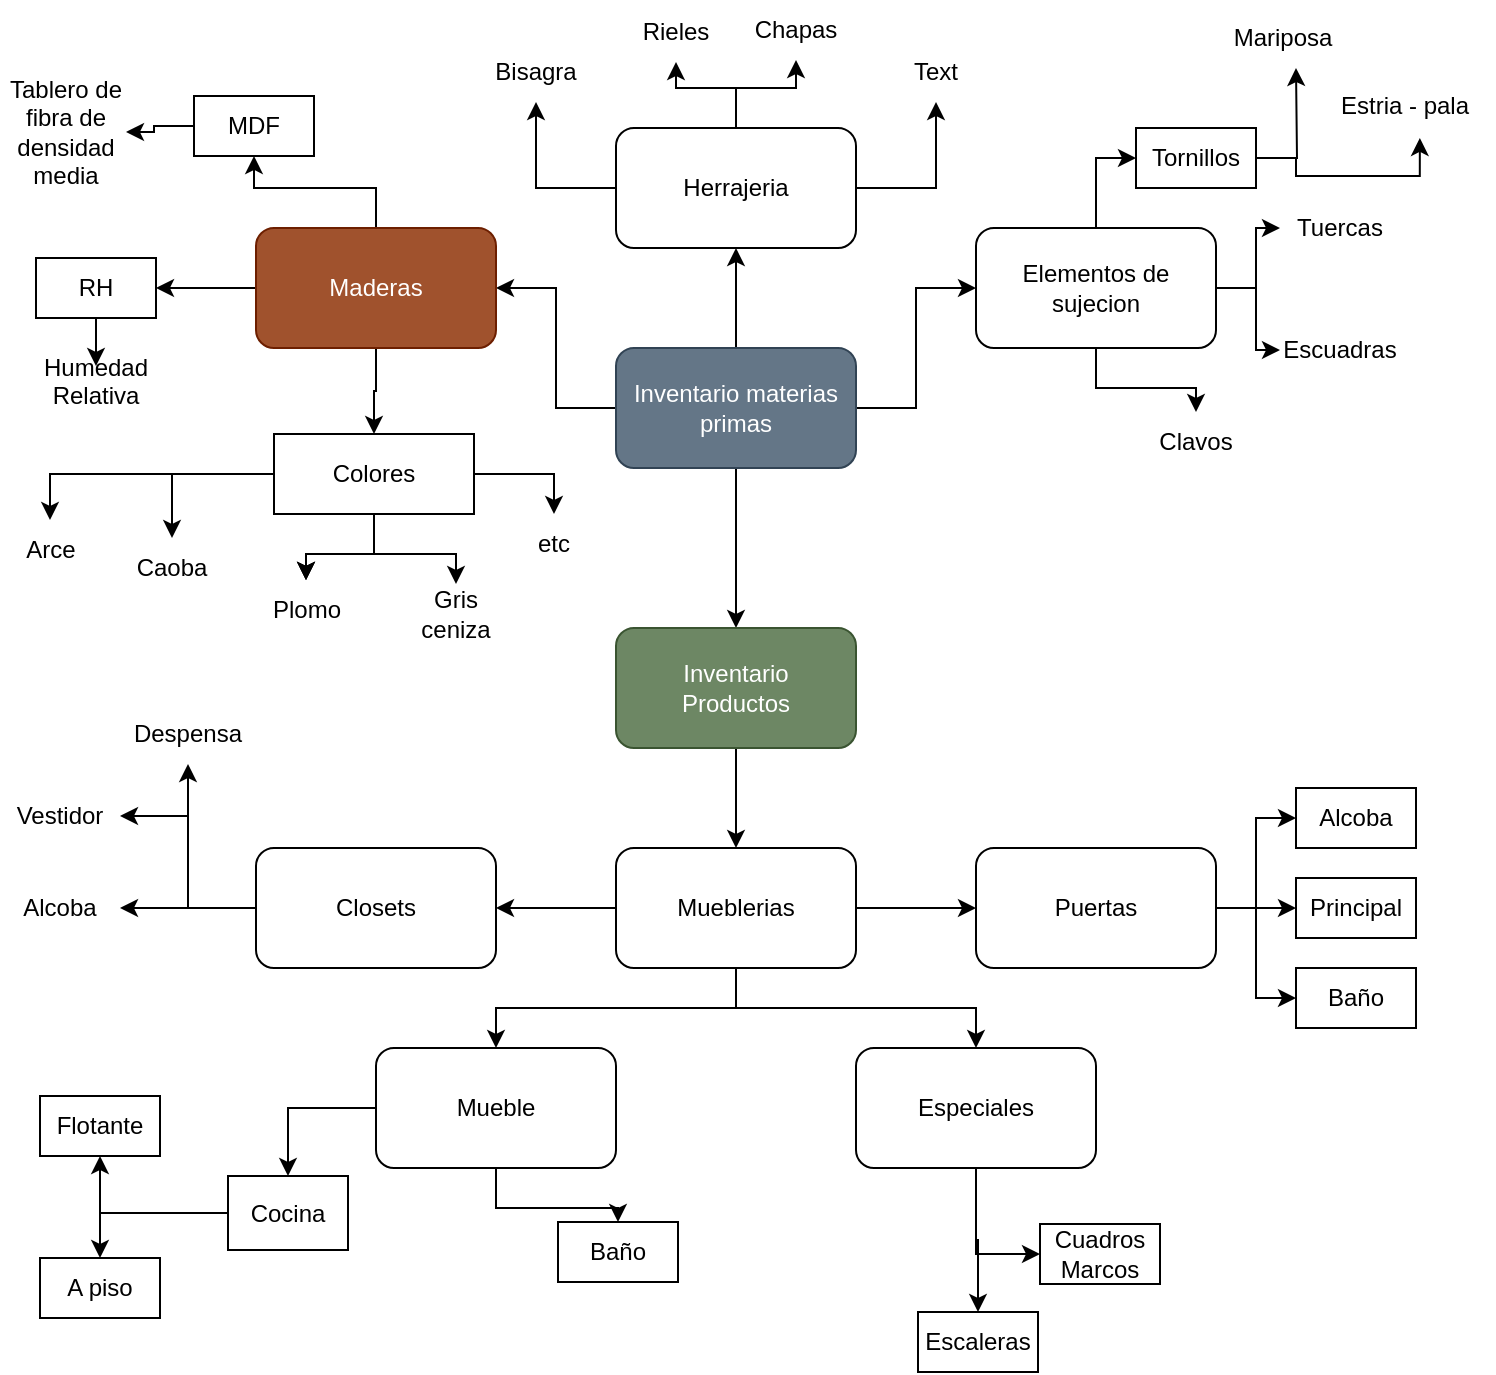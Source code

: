 <mxfile version="21.4.0" type="github">
  <diagram id="C5RBs43oDa-KdzZeNtuy" name="Page-1">
    <mxGraphModel dx="1134" dy="551" grid="1" gridSize="10" guides="1" tooltips="1" connect="1" arrows="1" fold="1" page="1" pageScale="1" pageWidth="827" pageHeight="1169" math="0" shadow="0">
      <root>
        <mxCell id="WIyWlLk6GJQsqaUBKTNV-0" />
        <mxCell id="WIyWlLk6GJQsqaUBKTNV-1" parent="WIyWlLk6GJQsqaUBKTNV-0" />
        <mxCell id="c_pt0YBGKiUtGB9aewrk-6" value="" style="edgeStyle=orthogonalEdgeStyle;rounded=0;orthogonalLoop=1;jettySize=auto;html=1;" parent="WIyWlLk6GJQsqaUBKTNV-1" source="c_pt0YBGKiUtGB9aewrk-4" target="c_pt0YBGKiUtGB9aewrk-5" edge="1">
          <mxGeometry relative="1" as="geometry" />
        </mxCell>
        <mxCell id="c_pt0YBGKiUtGB9aewrk-12" style="edgeStyle=orthogonalEdgeStyle;rounded=0;orthogonalLoop=1;jettySize=auto;html=1;" parent="WIyWlLk6GJQsqaUBKTNV-1" source="c_pt0YBGKiUtGB9aewrk-4" target="c_pt0YBGKiUtGB9aewrk-18" edge="1">
          <mxGeometry relative="1" as="geometry">
            <mxPoint x="200" y="230" as="targetPoint" />
          </mxGeometry>
        </mxCell>
        <mxCell id="c_pt0YBGKiUtGB9aewrk-13" style="edgeStyle=orthogonalEdgeStyle;rounded=0;orthogonalLoop=1;jettySize=auto;html=1;" parent="WIyWlLk6GJQsqaUBKTNV-1" source="c_pt0YBGKiUtGB9aewrk-4" target="c_pt0YBGKiUtGB9aewrk-14" edge="1">
          <mxGeometry relative="1" as="geometry">
            <mxPoint x="560" y="230" as="targetPoint" />
          </mxGeometry>
        </mxCell>
        <mxCell id="c_pt0YBGKiUtGB9aewrk-16" style="edgeStyle=orthogonalEdgeStyle;rounded=0;orthogonalLoop=1;jettySize=auto;html=1;" parent="WIyWlLk6GJQsqaUBKTNV-1" source="c_pt0YBGKiUtGB9aewrk-4" target="c_pt0YBGKiUtGB9aewrk-17" edge="1">
          <mxGeometry relative="1" as="geometry">
            <mxPoint x="380" y="180" as="targetPoint" />
          </mxGeometry>
        </mxCell>
        <mxCell id="c_pt0YBGKiUtGB9aewrk-4" value="Inventario materias primas" style="rounded=1;whiteSpace=wrap;html=1;fillColor=#647687;fontColor=#ffffff;strokeColor=#314354;" parent="WIyWlLk6GJQsqaUBKTNV-1" vertex="1">
          <mxGeometry x="320" y="260" width="120" height="60" as="geometry" />
        </mxCell>
        <mxCell id="c_pt0YBGKiUtGB9aewrk-7" style="edgeStyle=orthogonalEdgeStyle;rounded=0;orthogonalLoop=1;jettySize=auto;html=1;" parent="WIyWlLk6GJQsqaUBKTNV-1" source="c_pt0YBGKiUtGB9aewrk-5" target="c_pt0YBGKiUtGB9aewrk-19" edge="1">
          <mxGeometry relative="1" as="geometry">
            <mxPoint x="380" y="540" as="targetPoint" />
          </mxGeometry>
        </mxCell>
        <mxCell id="c_pt0YBGKiUtGB9aewrk-5" value="&lt;div&gt;Inventario&lt;/div&gt;&lt;div&gt;Productos&lt;br&gt;&lt;/div&gt;" style="whiteSpace=wrap;html=1;rounded=1;fillColor=#6d8764;fontColor=#ffffff;strokeColor=#3A5431;" parent="WIyWlLk6GJQsqaUBKTNV-1" vertex="1">
          <mxGeometry x="320" y="400" width="120" height="60" as="geometry" />
        </mxCell>
        <mxCell id="njqpp_BXz_OFNDyBb1AA-5" style="edgeStyle=orthogonalEdgeStyle;rounded=0;orthogonalLoop=1;jettySize=auto;html=1;" edge="1" parent="WIyWlLk6GJQsqaUBKTNV-1" source="c_pt0YBGKiUtGB9aewrk-14" target="njqpp_BXz_OFNDyBb1AA-4">
          <mxGeometry relative="1" as="geometry" />
        </mxCell>
        <mxCell id="njqpp_BXz_OFNDyBb1AA-6" style="edgeStyle=orthogonalEdgeStyle;rounded=0;orthogonalLoop=1;jettySize=auto;html=1;" edge="1" parent="WIyWlLk6GJQsqaUBKTNV-1" source="c_pt0YBGKiUtGB9aewrk-14" target="njqpp_BXz_OFNDyBb1AA-3">
          <mxGeometry relative="1" as="geometry" />
        </mxCell>
        <mxCell id="njqpp_BXz_OFNDyBb1AA-7" style="edgeStyle=orthogonalEdgeStyle;rounded=0;orthogonalLoop=1;jettySize=auto;html=1;entryX=0;entryY=0.5;entryDx=0;entryDy=0;" edge="1" parent="WIyWlLk6GJQsqaUBKTNV-1" source="c_pt0YBGKiUtGB9aewrk-14" target="njqpp_BXz_OFNDyBb1AA-2">
          <mxGeometry relative="1" as="geometry" />
        </mxCell>
        <mxCell id="njqpp_BXz_OFNDyBb1AA-8" style="edgeStyle=orthogonalEdgeStyle;rounded=0;orthogonalLoop=1;jettySize=auto;html=1;entryX=0;entryY=0.5;entryDx=0;entryDy=0;" edge="1" parent="WIyWlLk6GJQsqaUBKTNV-1" source="c_pt0YBGKiUtGB9aewrk-14" target="njqpp_BXz_OFNDyBb1AA-1">
          <mxGeometry relative="1" as="geometry" />
        </mxCell>
        <mxCell id="c_pt0YBGKiUtGB9aewrk-14" value="&lt;div&gt;Elementos de sujecion&lt;/div&gt;" style="rounded=1;whiteSpace=wrap;html=1;" parent="WIyWlLk6GJQsqaUBKTNV-1" vertex="1">
          <mxGeometry x="500" y="200" width="120" height="60" as="geometry" />
        </mxCell>
        <mxCell id="c_pt0YBGKiUtGB9aewrk-114" style="edgeStyle=orthogonalEdgeStyle;rounded=0;orthogonalLoop=1;jettySize=auto;html=1;entryX=0.5;entryY=1;entryDx=0;entryDy=0;" parent="WIyWlLk6GJQsqaUBKTNV-1" source="c_pt0YBGKiUtGB9aewrk-17" target="c_pt0YBGKiUtGB9aewrk-112" edge="1">
          <mxGeometry relative="1" as="geometry" />
        </mxCell>
        <mxCell id="c_pt0YBGKiUtGB9aewrk-115" style="edgeStyle=orthogonalEdgeStyle;rounded=0;orthogonalLoop=1;jettySize=auto;html=1;" parent="WIyWlLk6GJQsqaUBKTNV-1" source="c_pt0YBGKiUtGB9aewrk-17" target="c_pt0YBGKiUtGB9aewrk-113" edge="1">
          <mxGeometry relative="1" as="geometry" />
        </mxCell>
        <mxCell id="c_pt0YBGKiUtGB9aewrk-117" style="edgeStyle=orthogonalEdgeStyle;rounded=0;orthogonalLoop=1;jettySize=auto;html=1;" parent="WIyWlLk6GJQsqaUBKTNV-1" source="c_pt0YBGKiUtGB9aewrk-17" target="c_pt0YBGKiUtGB9aewrk-116" edge="1">
          <mxGeometry relative="1" as="geometry" />
        </mxCell>
        <mxCell id="c_pt0YBGKiUtGB9aewrk-119" style="edgeStyle=orthogonalEdgeStyle;rounded=0;orthogonalLoop=1;jettySize=auto;html=1;entryX=0.5;entryY=1;entryDx=0;entryDy=0;" parent="WIyWlLk6GJQsqaUBKTNV-1" source="c_pt0YBGKiUtGB9aewrk-17" target="c_pt0YBGKiUtGB9aewrk-118" edge="1">
          <mxGeometry relative="1" as="geometry" />
        </mxCell>
        <mxCell id="c_pt0YBGKiUtGB9aewrk-17" value="Herrajeria" style="rounded=1;whiteSpace=wrap;html=1;" parent="WIyWlLk6GJQsqaUBKTNV-1" vertex="1">
          <mxGeometry x="320" y="150" width="120" height="60" as="geometry" />
        </mxCell>
        <mxCell id="c_pt0YBGKiUtGB9aewrk-100" style="edgeStyle=orthogonalEdgeStyle;rounded=0;orthogonalLoop=1;jettySize=auto;html=1;strokeColor=default;" parent="WIyWlLk6GJQsqaUBKTNV-1" source="c_pt0YBGKiUtGB9aewrk-18" target="c_pt0YBGKiUtGB9aewrk-99" edge="1">
          <mxGeometry relative="1" as="geometry" />
        </mxCell>
        <mxCell id="c_pt0YBGKiUtGB9aewrk-101" style="edgeStyle=orthogonalEdgeStyle;rounded=0;orthogonalLoop=1;jettySize=auto;html=1;" parent="WIyWlLk6GJQsqaUBKTNV-1" source="c_pt0YBGKiUtGB9aewrk-18" target="c_pt0YBGKiUtGB9aewrk-98" edge="1">
          <mxGeometry relative="1" as="geometry" />
        </mxCell>
        <mxCell id="njqpp_BXz_OFNDyBb1AA-21" style="edgeStyle=orthogonalEdgeStyle;rounded=0;orthogonalLoop=1;jettySize=auto;html=1;entryX=0.5;entryY=1;entryDx=0;entryDy=0;" edge="1" parent="WIyWlLk6GJQsqaUBKTNV-1" source="c_pt0YBGKiUtGB9aewrk-18" target="njqpp_BXz_OFNDyBb1AA-20">
          <mxGeometry relative="1" as="geometry" />
        </mxCell>
        <mxCell id="c_pt0YBGKiUtGB9aewrk-18" value="Maderas" style="rounded=1;whiteSpace=wrap;html=1;fillColor=#a0522d;fontColor=#ffffff;strokeColor=#6D1F00;" parent="WIyWlLk6GJQsqaUBKTNV-1" vertex="1">
          <mxGeometry x="140" y="200" width="120" height="60" as="geometry" />
        </mxCell>
        <mxCell id="c_pt0YBGKiUtGB9aewrk-26" style="edgeStyle=orthogonalEdgeStyle;rounded=0;orthogonalLoop=1;jettySize=auto;html=1;" parent="WIyWlLk6GJQsqaUBKTNV-1" edge="1">
          <mxGeometry relative="1" as="geometry">
            <mxPoint x="500" y="540" as="targetPoint" />
            <mxPoint x="440" y="540" as="sourcePoint" />
          </mxGeometry>
        </mxCell>
        <mxCell id="c_pt0YBGKiUtGB9aewrk-27" style="edgeStyle=orthogonalEdgeStyle;rounded=0;orthogonalLoop=1;jettySize=auto;html=1;" parent="WIyWlLk6GJQsqaUBKTNV-1" source="c_pt0YBGKiUtGB9aewrk-19" edge="1">
          <mxGeometry relative="1" as="geometry">
            <mxPoint x="260" y="540" as="targetPoint" />
          </mxGeometry>
        </mxCell>
        <mxCell id="c_pt0YBGKiUtGB9aewrk-40" style="edgeStyle=orthogonalEdgeStyle;rounded=0;orthogonalLoop=1;jettySize=auto;html=1;" parent="WIyWlLk6GJQsqaUBKTNV-1" source="c_pt0YBGKiUtGB9aewrk-19" target="c_pt0YBGKiUtGB9aewrk-38" edge="1">
          <mxGeometry relative="1" as="geometry" />
        </mxCell>
        <mxCell id="c_pt0YBGKiUtGB9aewrk-41" style="edgeStyle=orthogonalEdgeStyle;rounded=0;orthogonalLoop=1;jettySize=auto;html=1;entryX=0.5;entryY=0;entryDx=0;entryDy=0;" parent="WIyWlLk6GJQsqaUBKTNV-1" source="c_pt0YBGKiUtGB9aewrk-19" target="c_pt0YBGKiUtGB9aewrk-39" edge="1">
          <mxGeometry relative="1" as="geometry" />
        </mxCell>
        <mxCell id="c_pt0YBGKiUtGB9aewrk-19" value="Mueblerias" style="rounded=1;whiteSpace=wrap;html=1;" parent="WIyWlLk6GJQsqaUBKTNV-1" vertex="1">
          <mxGeometry x="320" y="510" width="120" height="60" as="geometry" />
        </mxCell>
        <mxCell id="c_pt0YBGKiUtGB9aewrk-65" style="edgeStyle=orthogonalEdgeStyle;rounded=0;orthogonalLoop=1;jettySize=auto;html=1;entryX=0;entryY=0.5;entryDx=0;entryDy=0;" parent="WIyWlLk6GJQsqaUBKTNV-1" source="c_pt0YBGKiUtGB9aewrk-32" target="c_pt0YBGKiUtGB9aewrk-64" edge="1">
          <mxGeometry relative="1" as="geometry" />
        </mxCell>
        <mxCell id="c_pt0YBGKiUtGB9aewrk-68" style="edgeStyle=orthogonalEdgeStyle;rounded=0;orthogonalLoop=1;jettySize=auto;html=1;entryX=0;entryY=0.5;entryDx=0;entryDy=0;" parent="WIyWlLk6GJQsqaUBKTNV-1" source="c_pt0YBGKiUtGB9aewrk-32" target="c_pt0YBGKiUtGB9aewrk-67" edge="1">
          <mxGeometry relative="1" as="geometry" />
        </mxCell>
        <mxCell id="c_pt0YBGKiUtGB9aewrk-70" style="edgeStyle=orthogonalEdgeStyle;rounded=0;orthogonalLoop=1;jettySize=auto;html=1;entryX=0;entryY=0.5;entryDx=0;entryDy=0;" parent="WIyWlLk6GJQsqaUBKTNV-1" source="c_pt0YBGKiUtGB9aewrk-32" target="c_pt0YBGKiUtGB9aewrk-69" edge="1">
          <mxGeometry relative="1" as="geometry" />
        </mxCell>
        <mxCell id="c_pt0YBGKiUtGB9aewrk-32" value="&lt;div&gt;Puertas&lt;/div&gt;" style="rounded=1;whiteSpace=wrap;html=1;" parent="WIyWlLk6GJQsqaUBKTNV-1" vertex="1">
          <mxGeometry x="500" y="510" width="120" height="60" as="geometry" />
        </mxCell>
        <mxCell id="njqpp_BXz_OFNDyBb1AA-50" style="edgeStyle=orthogonalEdgeStyle;rounded=0;orthogonalLoop=1;jettySize=auto;html=1;entryX=1;entryY=0.5;entryDx=0;entryDy=0;" edge="1" parent="WIyWlLk6GJQsqaUBKTNV-1" source="c_pt0YBGKiUtGB9aewrk-34" target="njqpp_BXz_OFNDyBb1AA-48">
          <mxGeometry relative="1" as="geometry" />
        </mxCell>
        <mxCell id="njqpp_BXz_OFNDyBb1AA-51" style="edgeStyle=orthogonalEdgeStyle;rounded=0;orthogonalLoop=1;jettySize=auto;html=1;entryX=1;entryY=0.5;entryDx=0;entryDy=0;" edge="1" parent="WIyWlLk6GJQsqaUBKTNV-1" source="c_pt0YBGKiUtGB9aewrk-34" target="njqpp_BXz_OFNDyBb1AA-47">
          <mxGeometry relative="1" as="geometry" />
        </mxCell>
        <mxCell id="njqpp_BXz_OFNDyBb1AA-52" style="edgeStyle=orthogonalEdgeStyle;rounded=0;orthogonalLoop=1;jettySize=auto;html=1;entryX=0.5;entryY=1;entryDx=0;entryDy=0;" edge="1" parent="WIyWlLk6GJQsqaUBKTNV-1" source="c_pt0YBGKiUtGB9aewrk-34" target="njqpp_BXz_OFNDyBb1AA-49">
          <mxGeometry relative="1" as="geometry" />
        </mxCell>
        <mxCell id="c_pt0YBGKiUtGB9aewrk-34" value="Closets" style="rounded=1;whiteSpace=wrap;html=1;" parent="WIyWlLk6GJQsqaUBKTNV-1" vertex="1">
          <mxGeometry x="140" y="510" width="120" height="60" as="geometry" />
        </mxCell>
        <mxCell id="c_pt0YBGKiUtGB9aewrk-72" style="edgeStyle=orthogonalEdgeStyle;rounded=0;orthogonalLoop=1;jettySize=auto;html=1;" parent="WIyWlLk6GJQsqaUBKTNV-1" source="c_pt0YBGKiUtGB9aewrk-38" target="c_pt0YBGKiUtGB9aewrk-71" edge="1">
          <mxGeometry relative="1" as="geometry" />
        </mxCell>
        <mxCell id="c_pt0YBGKiUtGB9aewrk-89" style="edgeStyle=orthogonalEdgeStyle;rounded=0;orthogonalLoop=1;jettySize=auto;html=1;entryX=0.5;entryY=0;entryDx=0;entryDy=0;" parent="WIyWlLk6GJQsqaUBKTNV-1" source="c_pt0YBGKiUtGB9aewrk-38" target="c_pt0YBGKiUtGB9aewrk-77" edge="1">
          <mxGeometry relative="1" as="geometry" />
        </mxCell>
        <mxCell id="c_pt0YBGKiUtGB9aewrk-38" value="&lt;div&gt;Mueble&lt;/div&gt;" style="rounded=1;whiteSpace=wrap;html=1;" parent="WIyWlLk6GJQsqaUBKTNV-1" vertex="1">
          <mxGeometry x="200" y="610" width="120" height="60" as="geometry" />
        </mxCell>
        <mxCell id="c_pt0YBGKiUtGB9aewrk-88" style="edgeStyle=orthogonalEdgeStyle;rounded=0;orthogonalLoop=1;jettySize=auto;html=1;entryX=0;entryY=0.5;entryDx=0;entryDy=0;" parent="WIyWlLk6GJQsqaUBKTNV-1" source="c_pt0YBGKiUtGB9aewrk-39" target="c_pt0YBGKiUtGB9aewrk-87" edge="1">
          <mxGeometry relative="1" as="geometry" />
        </mxCell>
        <mxCell id="c_pt0YBGKiUtGB9aewrk-95" style="edgeStyle=orthogonalEdgeStyle;rounded=0;orthogonalLoop=1;jettySize=auto;html=1;" parent="WIyWlLk6GJQsqaUBKTNV-1" source="c_pt0YBGKiUtGB9aewrk-39" target="c_pt0YBGKiUtGB9aewrk-83" edge="1">
          <mxGeometry relative="1" as="geometry" />
        </mxCell>
        <mxCell id="c_pt0YBGKiUtGB9aewrk-39" value="Especiales" style="rounded=1;whiteSpace=wrap;html=1;" parent="WIyWlLk6GJQsqaUBKTNV-1" vertex="1">
          <mxGeometry x="440" y="610" width="120" height="60" as="geometry" />
        </mxCell>
        <mxCell id="c_pt0YBGKiUtGB9aewrk-64" value="Alcoba" style="text;html=1;strokeColor=default;fillColor=none;align=center;verticalAlign=middle;whiteSpace=wrap;rounded=0;" parent="WIyWlLk6GJQsqaUBKTNV-1" vertex="1">
          <mxGeometry x="660" y="480" width="60" height="30" as="geometry" />
        </mxCell>
        <mxCell id="c_pt0YBGKiUtGB9aewrk-67" value="Principal" style="text;html=1;strokeColor=default;fillColor=none;align=center;verticalAlign=middle;whiteSpace=wrap;rounded=0;" parent="WIyWlLk6GJQsqaUBKTNV-1" vertex="1">
          <mxGeometry x="660" y="525" width="60" height="30" as="geometry" />
        </mxCell>
        <mxCell id="c_pt0YBGKiUtGB9aewrk-69" value="&lt;div&gt;Baño&lt;/div&gt;" style="text;html=1;strokeColor=default;fillColor=none;align=center;verticalAlign=middle;whiteSpace=wrap;rounded=0;" parent="WIyWlLk6GJQsqaUBKTNV-1" vertex="1">
          <mxGeometry x="660" y="570" width="60" height="30" as="geometry" />
        </mxCell>
        <mxCell id="njqpp_BXz_OFNDyBb1AA-17" style="edgeStyle=orthogonalEdgeStyle;rounded=0;orthogonalLoop=1;jettySize=auto;html=1;entryX=0.5;entryY=1;entryDx=0;entryDy=0;" edge="1" parent="WIyWlLk6GJQsqaUBKTNV-1" source="c_pt0YBGKiUtGB9aewrk-71" target="c_pt0YBGKiUtGB9aewrk-91">
          <mxGeometry relative="1" as="geometry" />
        </mxCell>
        <mxCell id="njqpp_BXz_OFNDyBb1AA-18" style="edgeStyle=orthogonalEdgeStyle;rounded=0;orthogonalLoop=1;jettySize=auto;html=1;entryX=0.5;entryY=0;entryDx=0;entryDy=0;" edge="1" parent="WIyWlLk6GJQsqaUBKTNV-1" source="c_pt0YBGKiUtGB9aewrk-71" target="c_pt0YBGKiUtGB9aewrk-93">
          <mxGeometry relative="1" as="geometry" />
        </mxCell>
        <mxCell id="c_pt0YBGKiUtGB9aewrk-71" value="&lt;div&gt;Cocina&lt;/div&gt;" style="text;html=1;strokeColor=default;fillColor=default;align=center;verticalAlign=middle;whiteSpace=wrap;rounded=0;" parent="WIyWlLk6GJQsqaUBKTNV-1" vertex="1">
          <mxGeometry x="126" y="674" width="60" height="37" as="geometry" />
        </mxCell>
        <mxCell id="c_pt0YBGKiUtGB9aewrk-77" value="Baño" style="text;html=1;strokeColor=default;fillColor=none;align=center;verticalAlign=middle;whiteSpace=wrap;rounded=0;" parent="WIyWlLk6GJQsqaUBKTNV-1" vertex="1">
          <mxGeometry x="291" y="697" width="60" height="30" as="geometry" />
        </mxCell>
        <mxCell id="c_pt0YBGKiUtGB9aewrk-83" value="Escaleras" style="text;html=1;strokeColor=default;fillColor=none;align=center;verticalAlign=middle;whiteSpace=wrap;rounded=0;" parent="WIyWlLk6GJQsqaUBKTNV-1" vertex="1">
          <mxGeometry x="471" y="742" width="60" height="30" as="geometry" />
        </mxCell>
        <mxCell id="c_pt0YBGKiUtGB9aewrk-87" value="&lt;div&gt;&lt;br&gt;&lt;/div&gt;&lt;div&gt;Cuadros&lt;/div&gt;&lt;div&gt;Marcos&lt;/div&gt;&lt;div&gt;&lt;br&gt;&lt;/div&gt;" style="text;html=1;strokeColor=default;fillColor=none;align=center;verticalAlign=middle;whiteSpace=wrap;rounded=0;" parent="WIyWlLk6GJQsqaUBKTNV-1" vertex="1">
          <mxGeometry x="532" y="698" width="60" height="30" as="geometry" />
        </mxCell>
        <mxCell id="c_pt0YBGKiUtGB9aewrk-91" value="Flotante" style="text;html=1;strokeColor=default;fillColor=none;align=center;verticalAlign=middle;whiteSpace=wrap;rounded=0;" parent="WIyWlLk6GJQsqaUBKTNV-1" vertex="1">
          <mxGeometry x="32" y="634" width="60" height="30" as="geometry" />
        </mxCell>
        <mxCell id="c_pt0YBGKiUtGB9aewrk-93" value="A piso" style="text;html=1;strokeColor=default;fillColor=none;align=center;verticalAlign=middle;whiteSpace=wrap;rounded=0;" parent="WIyWlLk6GJQsqaUBKTNV-1" vertex="1">
          <mxGeometry x="32" y="715" width="60" height="30" as="geometry" />
        </mxCell>
        <mxCell id="njqpp_BXz_OFNDyBb1AA-54" style="edgeStyle=orthogonalEdgeStyle;rounded=0;orthogonalLoop=1;jettySize=auto;html=1;entryX=0.5;entryY=0;entryDx=0;entryDy=0;" edge="1" parent="WIyWlLk6GJQsqaUBKTNV-1" source="c_pt0YBGKiUtGB9aewrk-98" target="c_pt0YBGKiUtGB9aewrk-105">
          <mxGeometry relative="1" as="geometry" />
        </mxCell>
        <mxCell id="c_pt0YBGKiUtGB9aewrk-98" value="RH" style="text;html=1;strokeColor=default;fillColor=default;align=center;verticalAlign=middle;whiteSpace=wrap;rounded=0;" parent="WIyWlLk6GJQsqaUBKTNV-1" vertex="1">
          <mxGeometry x="30" y="215" width="60" height="30" as="geometry" />
        </mxCell>
        <mxCell id="njqpp_BXz_OFNDyBb1AA-53" style="edgeStyle=orthogonalEdgeStyle;rounded=0;orthogonalLoop=1;jettySize=auto;html=1;entryX=1;entryY=0.5;entryDx=0;entryDy=0;" edge="1" parent="WIyWlLk6GJQsqaUBKTNV-1" source="c_pt0YBGKiUtGB9aewrk-99" target="c_pt0YBGKiUtGB9aewrk-103">
          <mxGeometry relative="1" as="geometry" />
        </mxCell>
        <mxCell id="c_pt0YBGKiUtGB9aewrk-99" value="MDF" style="text;html=1;strokeColor=default;fillColor=default;align=center;verticalAlign=middle;whiteSpace=wrap;rounded=0;" parent="WIyWlLk6GJQsqaUBKTNV-1" vertex="1">
          <mxGeometry x="109" y="134" width="60" height="30" as="geometry" />
        </mxCell>
        <mxCell id="c_pt0YBGKiUtGB9aewrk-103" value="Tablero de fibra de densidad media" style="text;html=1;strokeColor=none;fillColor=none;align=center;verticalAlign=middle;whiteSpace=wrap;rounded=0;" parent="WIyWlLk6GJQsqaUBKTNV-1" vertex="1">
          <mxGeometry x="15" y="137" width="60" height="30" as="geometry" />
        </mxCell>
        <mxCell id="c_pt0YBGKiUtGB9aewrk-105" value="&#xa;Humedad Relativa&#xa;&#xa;" style="text;html=1;strokeColor=none;fillColor=none;align=center;verticalAlign=middle;whiteSpace=wrap;rounded=0;" parent="WIyWlLk6GJQsqaUBKTNV-1" vertex="1">
          <mxGeometry x="30" y="269" width="60" height="30" as="geometry" />
        </mxCell>
        <mxCell id="c_pt0YBGKiUtGB9aewrk-112" value="Rieles" style="text;html=1;strokeColor=none;fillColor=none;align=center;verticalAlign=middle;whiteSpace=wrap;rounded=0;" parent="WIyWlLk6GJQsqaUBKTNV-1" vertex="1">
          <mxGeometry x="320" y="87" width="60" height="30" as="geometry" />
        </mxCell>
        <mxCell id="c_pt0YBGKiUtGB9aewrk-113" value="Chapas" style="text;html=1;strokeColor=none;fillColor=none;align=center;verticalAlign=middle;whiteSpace=wrap;rounded=0;" parent="WIyWlLk6GJQsqaUBKTNV-1" vertex="1">
          <mxGeometry x="380" y="86" width="60" height="30" as="geometry" />
        </mxCell>
        <mxCell id="c_pt0YBGKiUtGB9aewrk-116" value="Bisagra" style="text;html=1;strokeColor=none;fillColor=none;align=center;verticalAlign=middle;whiteSpace=wrap;rounded=0;" parent="WIyWlLk6GJQsqaUBKTNV-1" vertex="1">
          <mxGeometry x="250" y="107" width="60" height="30" as="geometry" />
        </mxCell>
        <mxCell id="c_pt0YBGKiUtGB9aewrk-118" value="Text" style="text;html=1;strokeColor=none;fillColor=none;align=center;verticalAlign=middle;whiteSpace=wrap;rounded=0;" parent="WIyWlLk6GJQsqaUBKTNV-1" vertex="1">
          <mxGeometry x="450" y="107" width="60" height="30" as="geometry" />
        </mxCell>
        <mxCell id="njqpp_BXz_OFNDyBb1AA-10" style="edgeStyle=orthogonalEdgeStyle;rounded=0;orthogonalLoop=1;jettySize=auto;html=1;" edge="1" parent="WIyWlLk6GJQsqaUBKTNV-1" source="njqpp_BXz_OFNDyBb1AA-1">
          <mxGeometry relative="1" as="geometry">
            <mxPoint x="660" y="120" as="targetPoint" />
          </mxGeometry>
        </mxCell>
        <mxCell id="njqpp_BXz_OFNDyBb1AA-16" style="edgeStyle=orthogonalEdgeStyle;rounded=0;orthogonalLoop=1;jettySize=auto;html=1;entryX=0.588;entryY=1.033;entryDx=0;entryDy=0;entryPerimeter=0;" edge="1" parent="WIyWlLk6GJQsqaUBKTNV-1" source="njqpp_BXz_OFNDyBb1AA-1" target="njqpp_BXz_OFNDyBb1AA-15">
          <mxGeometry relative="1" as="geometry" />
        </mxCell>
        <mxCell id="njqpp_BXz_OFNDyBb1AA-1" value="Tornillos" style="text;html=1;strokeColor=default;fillColor=default;align=center;verticalAlign=middle;whiteSpace=wrap;rounded=0;" vertex="1" parent="WIyWlLk6GJQsqaUBKTNV-1">
          <mxGeometry x="580" y="150" width="60" height="30" as="geometry" />
        </mxCell>
        <mxCell id="njqpp_BXz_OFNDyBb1AA-2" value="&lt;div&gt;Tuercas&lt;br&gt;&lt;/div&gt;" style="text;html=1;strokeColor=none;fillColor=none;align=center;verticalAlign=middle;whiteSpace=wrap;rounded=0;" vertex="1" parent="WIyWlLk6GJQsqaUBKTNV-1">
          <mxGeometry x="652" y="185" width="60" height="30" as="geometry" />
        </mxCell>
        <mxCell id="njqpp_BXz_OFNDyBb1AA-3" value="Escuadras" style="text;html=1;strokeColor=none;fillColor=none;align=center;verticalAlign=middle;whiteSpace=wrap;rounded=0;" vertex="1" parent="WIyWlLk6GJQsqaUBKTNV-1">
          <mxGeometry x="652" y="246" width="60" height="30" as="geometry" />
        </mxCell>
        <mxCell id="njqpp_BXz_OFNDyBb1AA-4" value="Clavos" style="text;html=1;strokeColor=none;fillColor=none;align=center;verticalAlign=middle;whiteSpace=wrap;rounded=0;" vertex="1" parent="WIyWlLk6GJQsqaUBKTNV-1">
          <mxGeometry x="580" y="292" width="60" height="30" as="geometry" />
        </mxCell>
        <mxCell id="njqpp_BXz_OFNDyBb1AA-13" value="Mariposa" style="text;html=1;align=center;verticalAlign=middle;resizable=0;points=[];autosize=1;strokeColor=none;fillColor=none;" vertex="1" parent="WIyWlLk6GJQsqaUBKTNV-1">
          <mxGeometry x="618" y="90" width="70" height="30" as="geometry" />
        </mxCell>
        <mxCell id="njqpp_BXz_OFNDyBb1AA-15" value="Estria - pala" style="text;html=1;align=center;verticalAlign=middle;resizable=0;points=[];autosize=1;strokeColor=none;fillColor=none;" vertex="1" parent="WIyWlLk6GJQsqaUBKTNV-1">
          <mxGeometry x="669" y="124" width="90" height="30" as="geometry" />
        </mxCell>
        <mxCell id="njqpp_BXz_OFNDyBb1AA-34" style="edgeStyle=orthogonalEdgeStyle;rounded=0;orthogonalLoop=1;jettySize=auto;html=1;" edge="1" parent="WIyWlLk6GJQsqaUBKTNV-1" source="njqpp_BXz_OFNDyBb1AA-20" target="njqpp_BXz_OFNDyBb1AA-31">
          <mxGeometry relative="1" as="geometry" />
        </mxCell>
        <mxCell id="njqpp_BXz_OFNDyBb1AA-35" style="edgeStyle=orthogonalEdgeStyle;rounded=0;orthogonalLoop=1;jettySize=auto;html=1;" edge="1" parent="WIyWlLk6GJQsqaUBKTNV-1" source="njqpp_BXz_OFNDyBb1AA-20" target="njqpp_BXz_OFNDyBb1AA-33">
          <mxGeometry relative="1" as="geometry" />
        </mxCell>
        <mxCell id="njqpp_BXz_OFNDyBb1AA-36" style="edgeStyle=orthogonalEdgeStyle;rounded=0;orthogonalLoop=1;jettySize=auto;html=1;entryX=0.5;entryY=0;entryDx=0;entryDy=0;" edge="1" parent="WIyWlLk6GJQsqaUBKTNV-1" source="njqpp_BXz_OFNDyBb1AA-20" target="njqpp_BXz_OFNDyBb1AA-28">
          <mxGeometry relative="1" as="geometry" />
        </mxCell>
        <mxCell id="njqpp_BXz_OFNDyBb1AA-38" value="" style="edgeStyle=orthogonalEdgeStyle;rounded=0;orthogonalLoop=1;jettySize=auto;html=1;" edge="1" parent="WIyWlLk6GJQsqaUBKTNV-1" source="njqpp_BXz_OFNDyBb1AA-20" target="njqpp_BXz_OFNDyBb1AA-33">
          <mxGeometry relative="1" as="geometry" />
        </mxCell>
        <mxCell id="njqpp_BXz_OFNDyBb1AA-39" value="" style="edgeStyle=orthogonalEdgeStyle;rounded=0;orthogonalLoop=1;jettySize=auto;html=1;" edge="1" parent="WIyWlLk6GJQsqaUBKTNV-1" source="njqpp_BXz_OFNDyBb1AA-20" target="njqpp_BXz_OFNDyBb1AA-33">
          <mxGeometry relative="1" as="geometry" />
        </mxCell>
        <mxCell id="njqpp_BXz_OFNDyBb1AA-43" style="edgeStyle=orthogonalEdgeStyle;rounded=0;orthogonalLoop=1;jettySize=auto;html=1;entryX=0.5;entryY=0;entryDx=0;entryDy=0;" edge="1" parent="WIyWlLk6GJQsqaUBKTNV-1" source="njqpp_BXz_OFNDyBb1AA-20" target="njqpp_BXz_OFNDyBb1AA-42">
          <mxGeometry relative="1" as="geometry" />
        </mxCell>
        <mxCell id="njqpp_BXz_OFNDyBb1AA-46" style="edgeStyle=orthogonalEdgeStyle;rounded=0;orthogonalLoop=1;jettySize=auto;html=1;entryX=0.5;entryY=0;entryDx=0;entryDy=0;" edge="1" parent="WIyWlLk6GJQsqaUBKTNV-1" source="njqpp_BXz_OFNDyBb1AA-20" target="njqpp_BXz_OFNDyBb1AA-45">
          <mxGeometry relative="1" as="geometry" />
        </mxCell>
        <mxCell id="njqpp_BXz_OFNDyBb1AA-20" value="Colores" style="rounded=0;whiteSpace=wrap;html=1;direction=west;" vertex="1" parent="WIyWlLk6GJQsqaUBKTNV-1">
          <mxGeometry x="149" y="303" width="100" height="40" as="geometry" />
        </mxCell>
        <mxCell id="njqpp_BXz_OFNDyBb1AA-28" value="Caoba" style="text;html=1;strokeColor=none;fillColor=none;align=center;verticalAlign=middle;whiteSpace=wrap;rounded=0;" vertex="1" parent="WIyWlLk6GJQsqaUBKTNV-1">
          <mxGeometry x="68" y="355" width="60" height="30" as="geometry" />
        </mxCell>
        <mxCell id="njqpp_BXz_OFNDyBb1AA-31" value="Arce" style="text;html=1;align=center;verticalAlign=middle;resizable=0;points=[];autosize=1;strokeColor=none;fillColor=none;" vertex="1" parent="WIyWlLk6GJQsqaUBKTNV-1">
          <mxGeometry x="12" y="346" width="50" height="30" as="geometry" />
        </mxCell>
        <mxCell id="njqpp_BXz_OFNDyBb1AA-33" value="Plomo" style="text;html=1;align=center;verticalAlign=middle;resizable=0;points=[];autosize=1;strokeColor=none;fillColor=none;" vertex="1" parent="WIyWlLk6GJQsqaUBKTNV-1">
          <mxGeometry x="135" y="376" width="60" height="30" as="geometry" />
        </mxCell>
        <mxCell id="njqpp_BXz_OFNDyBb1AA-42" value="Gris ceniza" style="text;html=1;strokeColor=none;fillColor=none;align=center;verticalAlign=middle;whiteSpace=wrap;rounded=0;" vertex="1" parent="WIyWlLk6GJQsqaUBKTNV-1">
          <mxGeometry x="210" y="378" width="60" height="30" as="geometry" />
        </mxCell>
        <mxCell id="njqpp_BXz_OFNDyBb1AA-45" value="etc" style="text;html=1;strokeColor=none;fillColor=none;align=center;verticalAlign=middle;whiteSpace=wrap;rounded=0;" vertex="1" parent="WIyWlLk6GJQsqaUBKTNV-1">
          <mxGeometry x="259" y="343" width="60" height="30" as="geometry" />
        </mxCell>
        <mxCell id="njqpp_BXz_OFNDyBb1AA-47" value="Vestidor" style="text;html=1;strokeColor=none;fillColor=none;align=center;verticalAlign=middle;whiteSpace=wrap;rounded=0;" vertex="1" parent="WIyWlLk6GJQsqaUBKTNV-1">
          <mxGeometry x="12" y="479" width="60" height="30" as="geometry" />
        </mxCell>
        <mxCell id="njqpp_BXz_OFNDyBb1AA-48" value="Alcoba" style="text;html=1;strokeColor=none;fillColor=none;align=center;verticalAlign=middle;whiteSpace=wrap;rounded=0;" vertex="1" parent="WIyWlLk6GJQsqaUBKTNV-1">
          <mxGeometry x="12" y="525" width="60" height="30" as="geometry" />
        </mxCell>
        <mxCell id="njqpp_BXz_OFNDyBb1AA-49" value="Despensa" style="text;html=1;strokeColor=none;fillColor=none;align=center;verticalAlign=middle;whiteSpace=wrap;rounded=0;" vertex="1" parent="WIyWlLk6GJQsqaUBKTNV-1">
          <mxGeometry x="76" y="438" width="60" height="30" as="geometry" />
        </mxCell>
      </root>
    </mxGraphModel>
  </diagram>
</mxfile>
